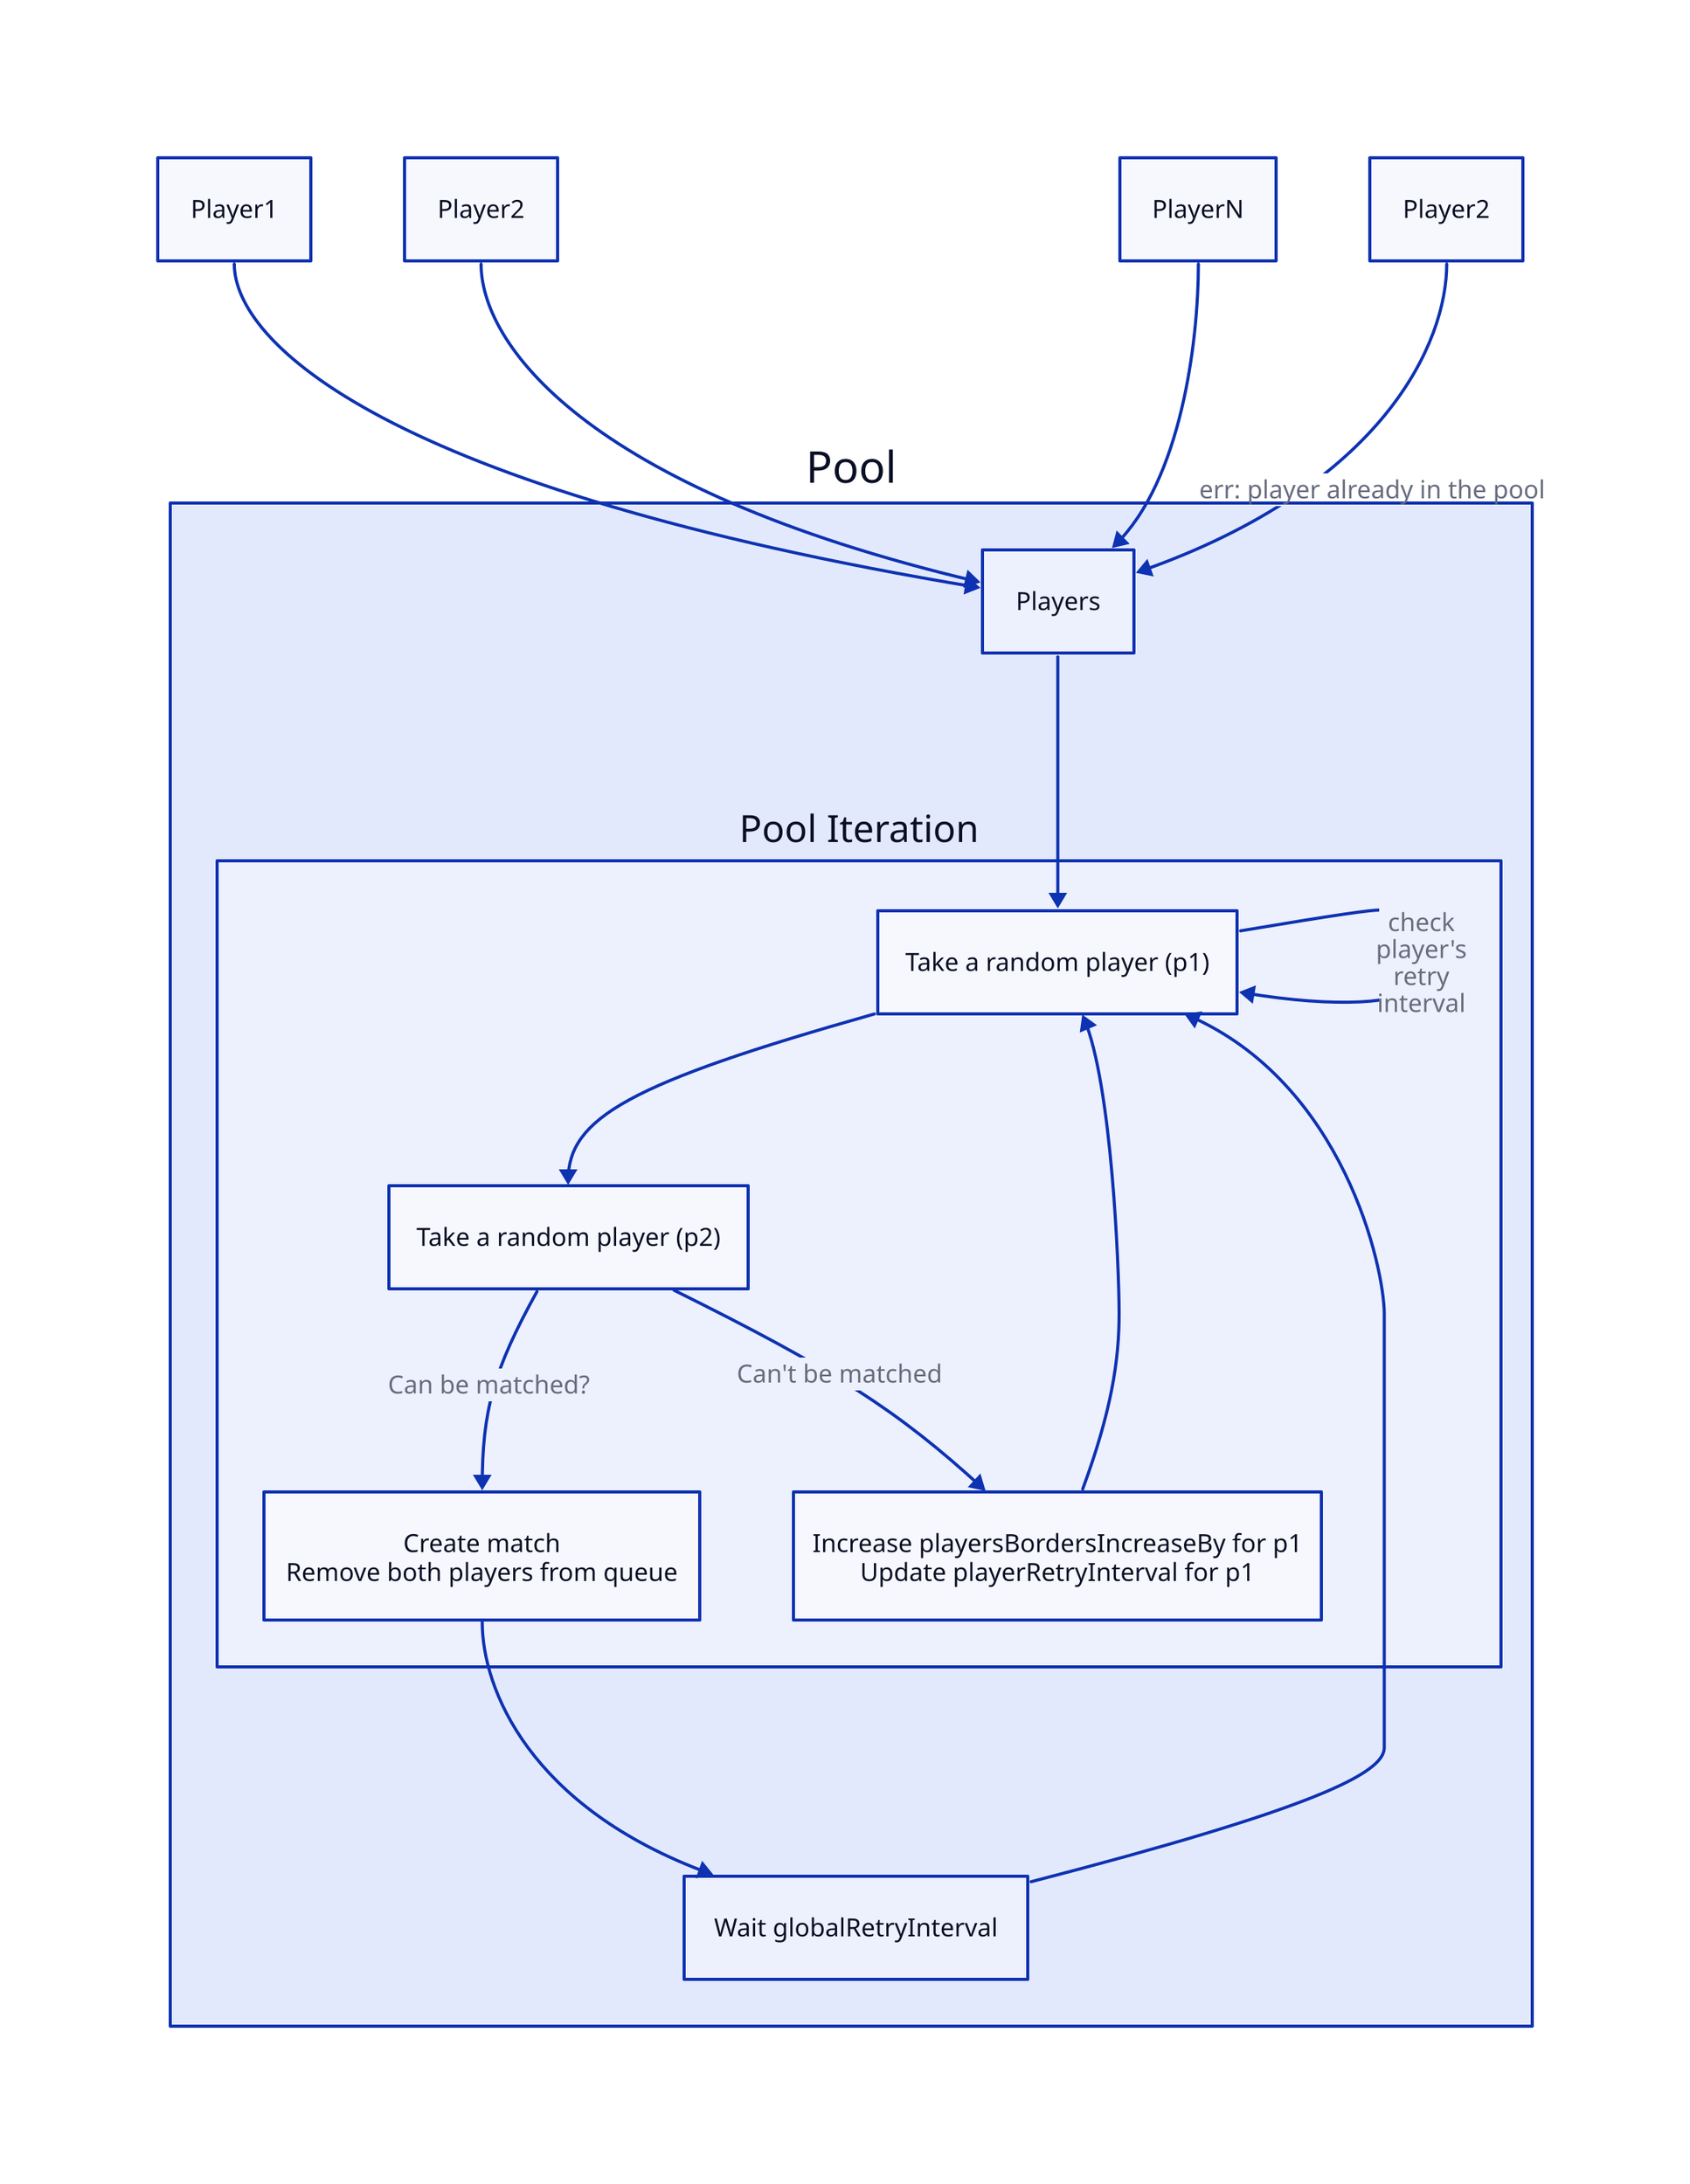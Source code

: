Player1 -> Pool.Players
Player2 -> Pool.Players
PlayerN -> Pool.Players

Player2Err: Player2
Player2Err -> Pool.Players: "err: player already in the pool"

Pool.Players -> Pool.Pool Iteration.p1

Pool.Pool Iteration.p1 -> Pool.Pool Iteration.p1: check\nplayer's\nretry\ninterval
Pool.Pool Iteration.p1 -> Pool.Pool Iteration.p2

Pool.Pool Iteration.p1: {
  label: Take a random player (p1)
}

Pool.Pool Iteration.p2: {
  label: Take a random player (p2)
}

Pool.Pool Iteration.p2 -> Pool.Pool Iteration.can_match: Can be matched?
Pool.Pool Iteration.p2 -> Pool.Pool Iteration.cant_match: Can't be matched
Pool.Pool Iteration.cant_match -> Pool.Pool Iteration.p1

Pool.Pool Iteration.can_match: {
  label: "Create match\nRemove both players from queue"
}

Pool.Pool Iteration.cant_match: {
  label: "Increase playersBordersIncreaseBy for p1\nUpdate playerRetryInterval for p1 "
}

Pool.Pool Iteration.can_match -> Pool.Wait globalRetryInterval -> Pool.Pool Iteration.p1
